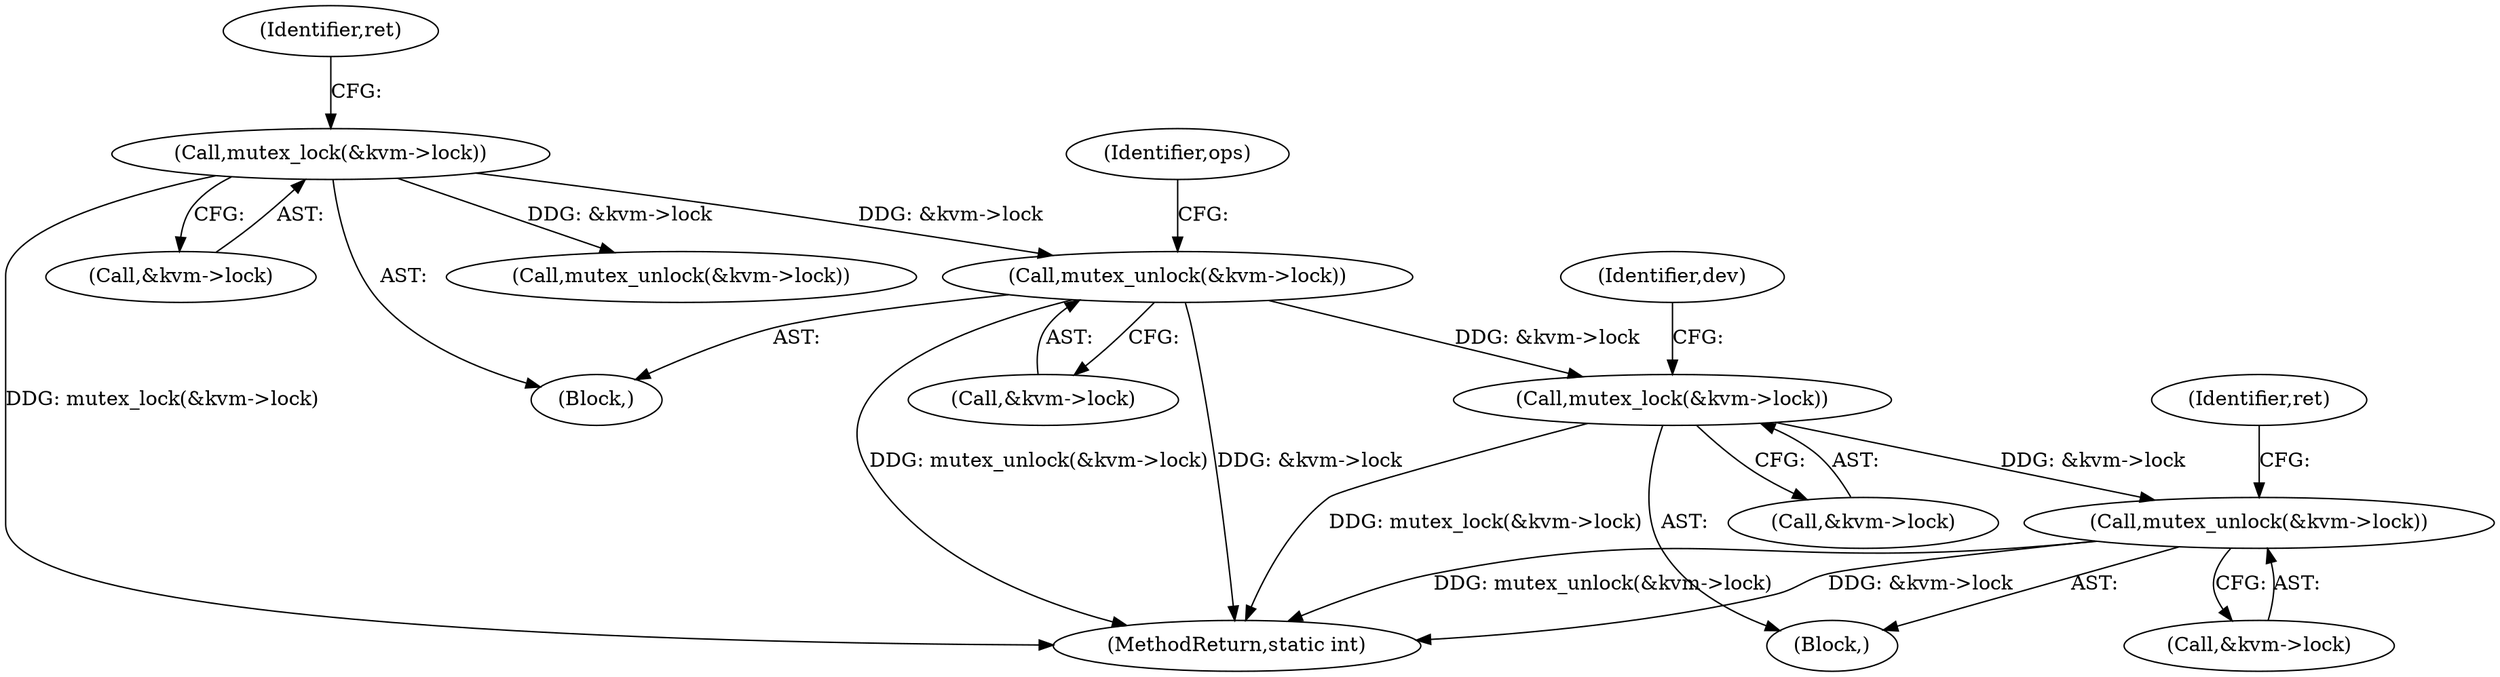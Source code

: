 digraph "0_linux_a0f1d21c1ccb1da66629627a74059dd7f5ac9c61@API" {
"1000204" [label="(Call,mutex_unlock(&kvm->lock))"];
"1000169" [label="(Call,mutex_lock(&kvm->lock))"];
"1000234" [label="(Call,mutex_lock(&kvm->lock))"];
"1000244" [label="(Call,mutex_unlock(&kvm->lock))"];
"1000205" [label="(Call,&kvm->lock)"];
"1000242" [label="(Identifier,dev)"];
"1000204" [label="(Call,mutex_unlock(&kvm->lock))"];
"1000169" [label="(Call,mutex_lock(&kvm->lock))"];
"1000211" [label="(Identifier,ops)"];
"1000103" [label="(Block,)"];
"1000186" [label="(Call,mutex_unlock(&kvm->lock))"];
"1000231" [label="(Block,)"];
"1000260" [label="(MethodReturn,static int)"];
"1000170" [label="(Call,&kvm->lock)"];
"1000235" [label="(Call,&kvm->lock)"];
"1000244" [label="(Call,mutex_unlock(&kvm->lock))"];
"1000245" [label="(Call,&kvm->lock)"];
"1000175" [label="(Identifier,ret)"];
"1000234" [label="(Call,mutex_lock(&kvm->lock))"];
"1000250" [label="(Identifier,ret)"];
"1000204" -> "1000103"  [label="AST: "];
"1000204" -> "1000205"  [label="CFG: "];
"1000205" -> "1000204"  [label="AST: "];
"1000211" -> "1000204"  [label="CFG: "];
"1000204" -> "1000260"  [label="DDG: &kvm->lock"];
"1000204" -> "1000260"  [label="DDG: mutex_unlock(&kvm->lock)"];
"1000169" -> "1000204"  [label="DDG: &kvm->lock"];
"1000204" -> "1000234"  [label="DDG: &kvm->lock"];
"1000169" -> "1000103"  [label="AST: "];
"1000169" -> "1000170"  [label="CFG: "];
"1000170" -> "1000169"  [label="AST: "];
"1000175" -> "1000169"  [label="CFG: "];
"1000169" -> "1000260"  [label="DDG: mutex_lock(&kvm->lock)"];
"1000169" -> "1000186"  [label="DDG: &kvm->lock"];
"1000234" -> "1000231"  [label="AST: "];
"1000234" -> "1000235"  [label="CFG: "];
"1000235" -> "1000234"  [label="AST: "];
"1000242" -> "1000234"  [label="CFG: "];
"1000234" -> "1000260"  [label="DDG: mutex_lock(&kvm->lock)"];
"1000234" -> "1000244"  [label="DDG: &kvm->lock"];
"1000244" -> "1000231"  [label="AST: "];
"1000244" -> "1000245"  [label="CFG: "];
"1000245" -> "1000244"  [label="AST: "];
"1000250" -> "1000244"  [label="CFG: "];
"1000244" -> "1000260"  [label="DDG: mutex_unlock(&kvm->lock)"];
"1000244" -> "1000260"  [label="DDG: &kvm->lock"];
}
